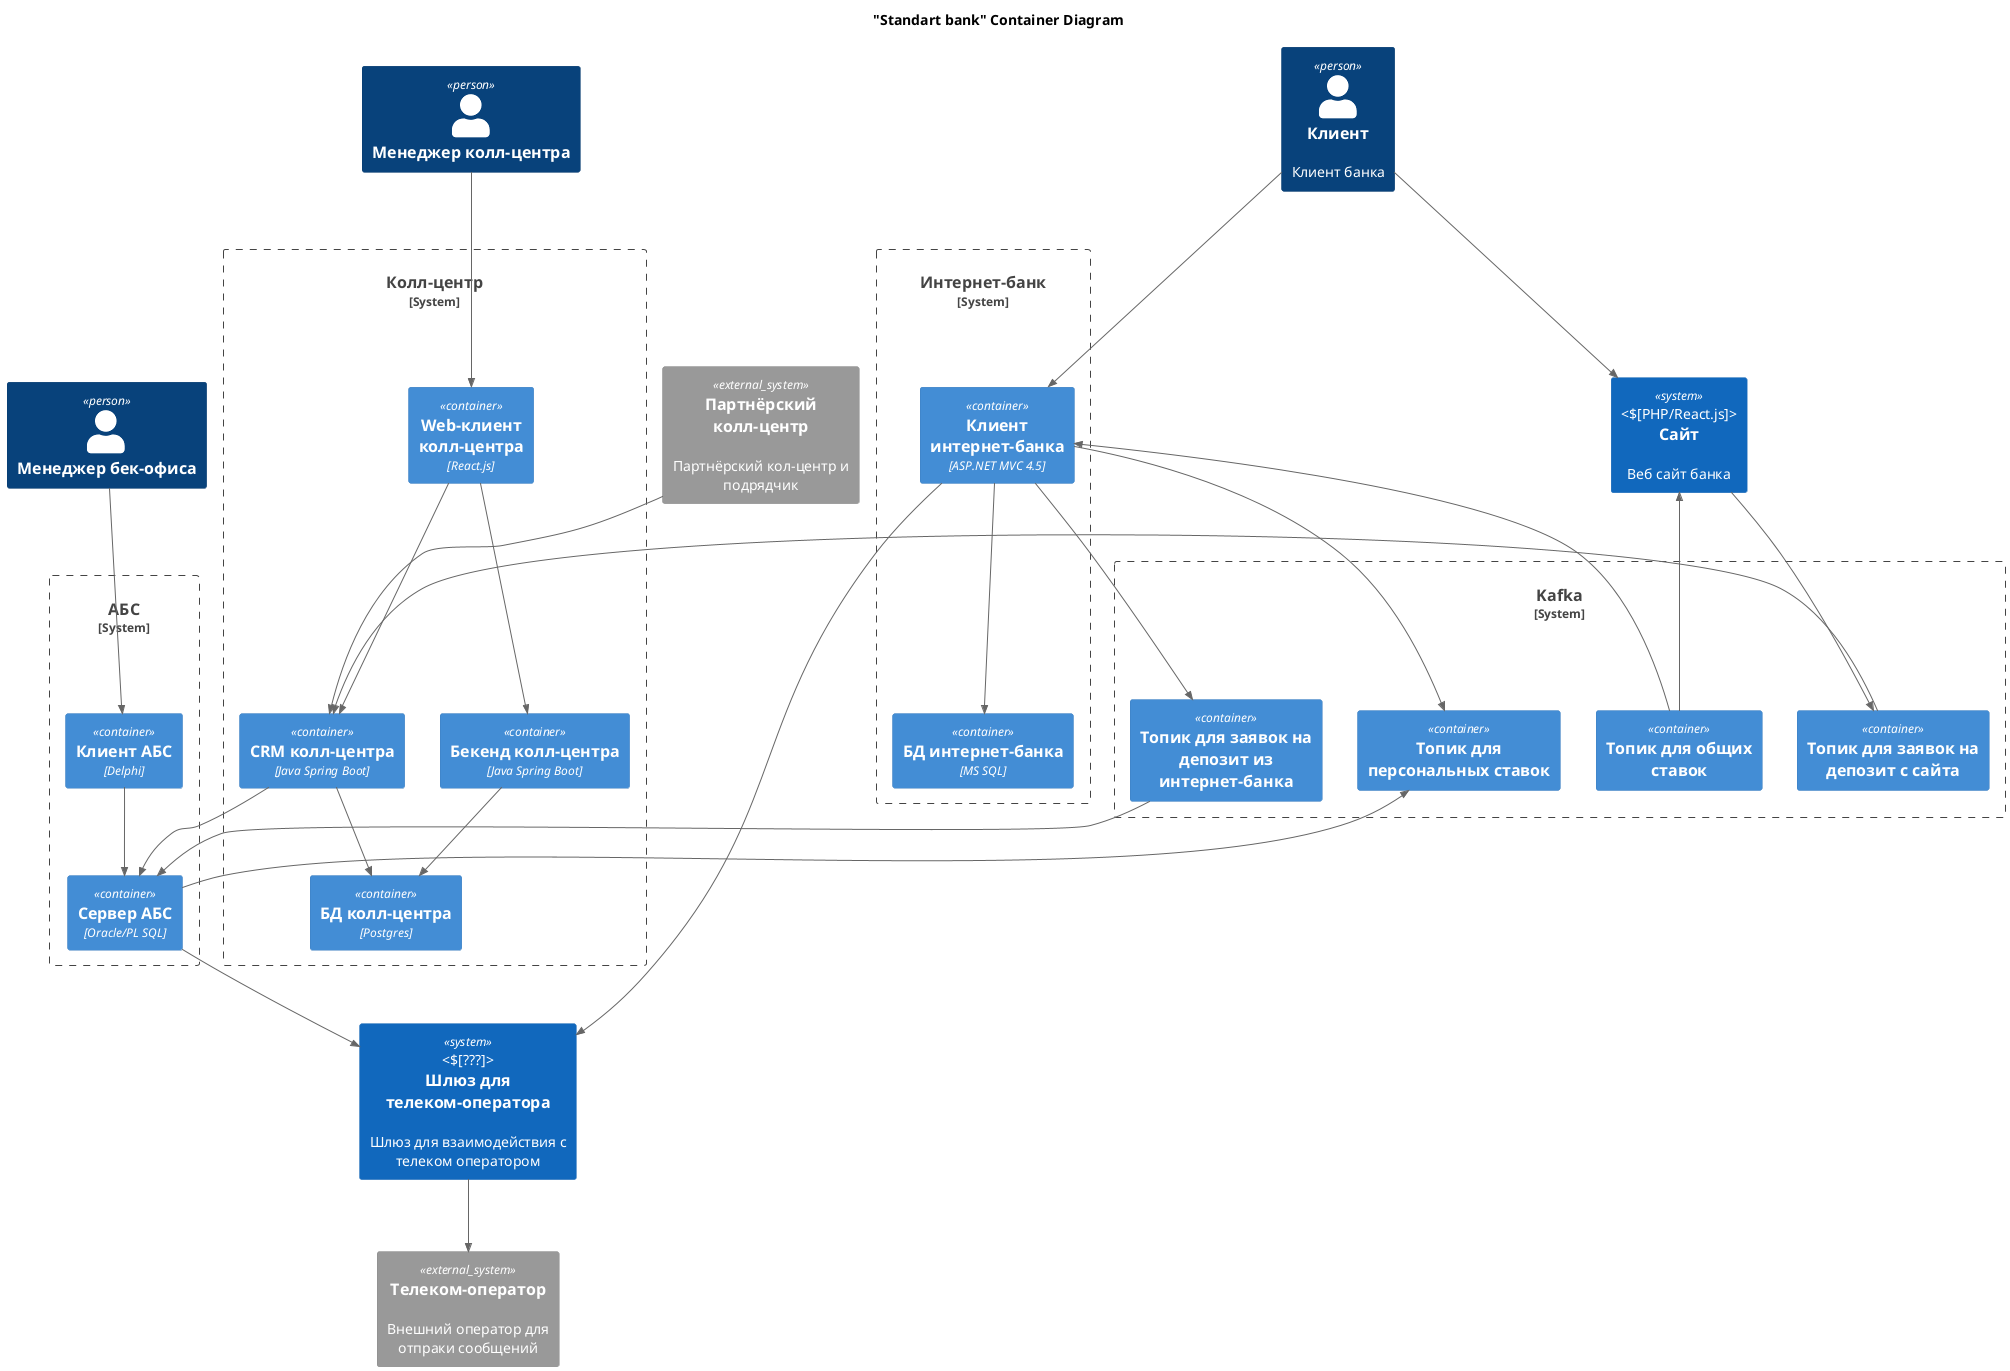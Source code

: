 @startuml
title "Standart bank" Container Diagram
top to bottom direction
!include <C4/C4_Container>

System_Ext(telecom, "Телеком-оператор", "Внешний оператор для отпраки сообщений")
System_Ext(ext_call_center, "Партнёрский колл-центр", "Партнёрский кол-центр и подрядчик")

Person(cust, "Клиент", "Клиент банка")
Person(mng_call, "Менеджер колл-центра", "")
Person(mng_backoff, "Менеджер бек-офиса", "")

System(website,"Сайт","Веб сайт банка","[PHP/React.js]")
System(telecom_gateway,"Шлюз для телеком-оператора","Шлюз для взаимодействия с телеком оператором","[???]")

System_Boundary(call_center, "Колл-центр") {
    Container(call_center_web, "Web-клиент колл-центра", "React.js", "")
    Container(call_center_back, "Бекенд колл-центра", "Java Spring Boot", "")
    Container(call_center_crm, "CRM колл-центра", "Java Spring Boot", "")
    Container(call_center_db, "БД колл-центра", "Postgres", "")
}
System_Boundary(kafka, "Kafka") {
    Container(topic_requests_site, "Топик для заявок на депозит с сайта", "", "")
    Container(topic_requests_inter_bank, "Топик для заявок на депозит из интернет-банка", "", "")
    Container(topic_personal_rates, "Топик для персональных ставок", "", "")
    Container(topic_common_rates, "Топик для общих ставок", "", "")
}
System_Boundary(abs, "АБС") {
    Container(abs_client, "Клиент АБС", "Delphi", "")
    Container(abs_server, "Сервер АБС", "Oracle/PL SQL", "")
}
System_Boundary(internet_bank, "Интернет-банк") {
  Container(internet_bank_client, "Клиент интернет-банка", "ASP.NET MVC 4.5", "")
  Container(internet_bank_db, "БД интернет-банка", "MS SQL", "")
}


Rel(cust, website, "")
Rel(cust, internet_bank_client, "")

Rel(mng_call, call_center_web, "")

Rel(mng_backoff, abs_client, "")


Rel(website, topic_requests_site, "")


Rel(internet_bank_client, topic_personal_rates, "")
Rel(internet_bank_client, topic_requests_inter_bank, "")
Rel(internet_bank_client, internet_bank_db, "")
Rel(internet_bank_client, telecom_gateway, "")


Rel(call_center_web, call_center_back, "")
Rel(call_center_web, call_center_crm, "")
Rel(call_center_crm, call_center_db, "")
Rel(call_center_back, call_center_db, "")

Rel(call_center_crm, abs_server, "")


Rel(abs_client, abs_server, "")

Rel(abs_server, topic_personal_rates, "")
Rel(abs_server, telecom_gateway, "")


Rel(telecom_gateway, telecom, "")


Rel(topic_common_rates, website, "")
Rel(topic_common_rates, internet_bank_client, "")

Rel(topic_requests_site, call_center_crm, "")
Rel(topic_requests_inter_bank, abs_server, "")

Rel(ext_call_center, call_center_crm, "")
@enduml